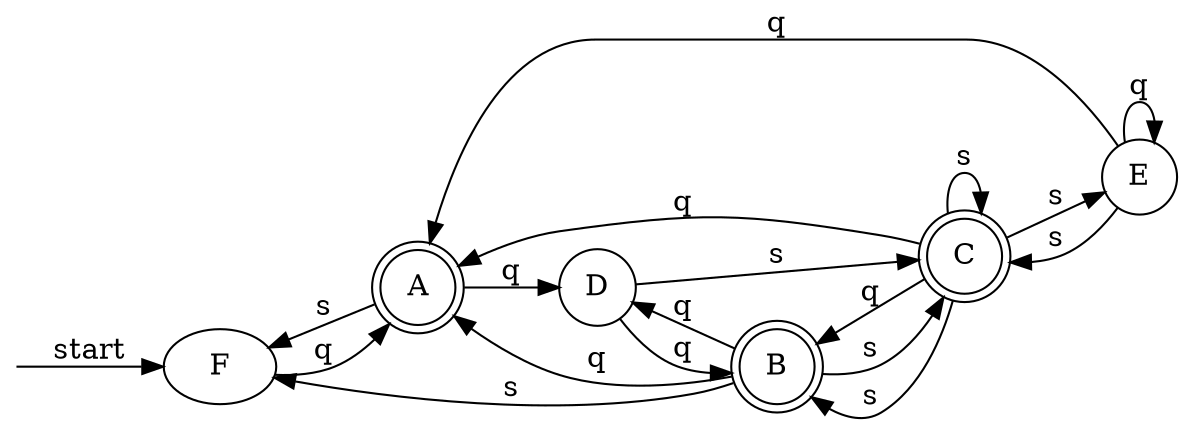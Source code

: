 digraph nfa {
    rankdir = LR;
    __start [style = invis, shape = point];
    __start -> "F" [ label = "start" ];
    node [shape = doublecircle]; "F" "B" "C" "A"
    node [shape = circle];
    "B" -> "C" [ label = "s" ];
    "B" -> "F" [ label = "s" ];
    "D" -> "B" [ label = "q" ];
    "A" -> "F" [ label = "s" ];
    "E" -> "C" [ label = "s" ];
    "B" -> "A" [ label = "q" ];
    "B" -> "D" [ label = "q" ];
    "D" -> "C" [ label = "s" ];
    "A" -> "D" [ label = "q" ];
    "C" -> "E" [ label = "s" ];
    "C" -> "B" [ label = "s" ];
    "C" -> "C" [ label = "s" ];
    "E" -> "A" [ label = "q" ];
    "E" -> "E" [ label = "q" ];
    "C" -> "A" [ label = "q" ];
    "C" -> "B" [ label = "q" ];
    "F" -> "A" [ label = "q" ];
}

